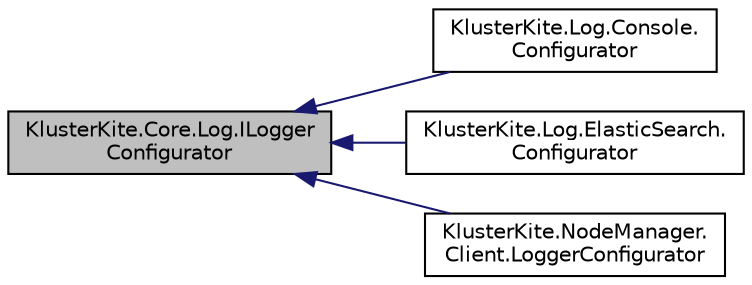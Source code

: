 digraph "KlusterKite.Core.Log.ILoggerConfigurator"
{
  edge [fontname="Helvetica",fontsize="10",labelfontname="Helvetica",labelfontsize="10"];
  node [fontname="Helvetica",fontsize="10",shape=record];
  rankdir="LR";
  Node0 [label="KlusterKite.Core.Log.ILogger\lConfigurator",height=0.2,width=0.4,color="black", fillcolor="grey75", style="filled", fontcolor="black"];
  Node0 -> Node1 [dir="back",color="midnightblue",fontsize="10",style="solid",fontname="Helvetica"];
  Node1 [label="KlusterKite.Log.Console.\lConfigurator",height=0.2,width=0.4,color="black", fillcolor="white", style="filled",URL="$class_kluster_kite_1_1_log_1_1_console_1_1_configurator.html",tooltip="Colored consoled configuration "];
  Node0 -> Node2 [dir="back",color="midnightblue",fontsize="10",style="solid",fontname="Helvetica"];
  Node2 [label="KlusterKite.Log.ElasticSearch.\lConfigurator",height=0.2,width=0.4,color="black", fillcolor="white", style="filled",URL="$class_kluster_kite_1_1_log_1_1_elastic_search_1_1_configurator.html",tooltip="Elastic search configuration "];
  Node0 -> Node3 [dir="back",color="midnightblue",fontsize="10",style="solid",fontname="Helvetica"];
  Node3 [label="KlusterKite.NodeManager.\lClient.LoggerConfigurator",height=0.2,width=0.4,color="black", fillcolor="white", style="filled",URL="$class_kluster_kite_1_1_node_manager_1_1_client_1_1_logger_configurator.html",tooltip="Logger configuration, that enriches logs with template name "];
}

